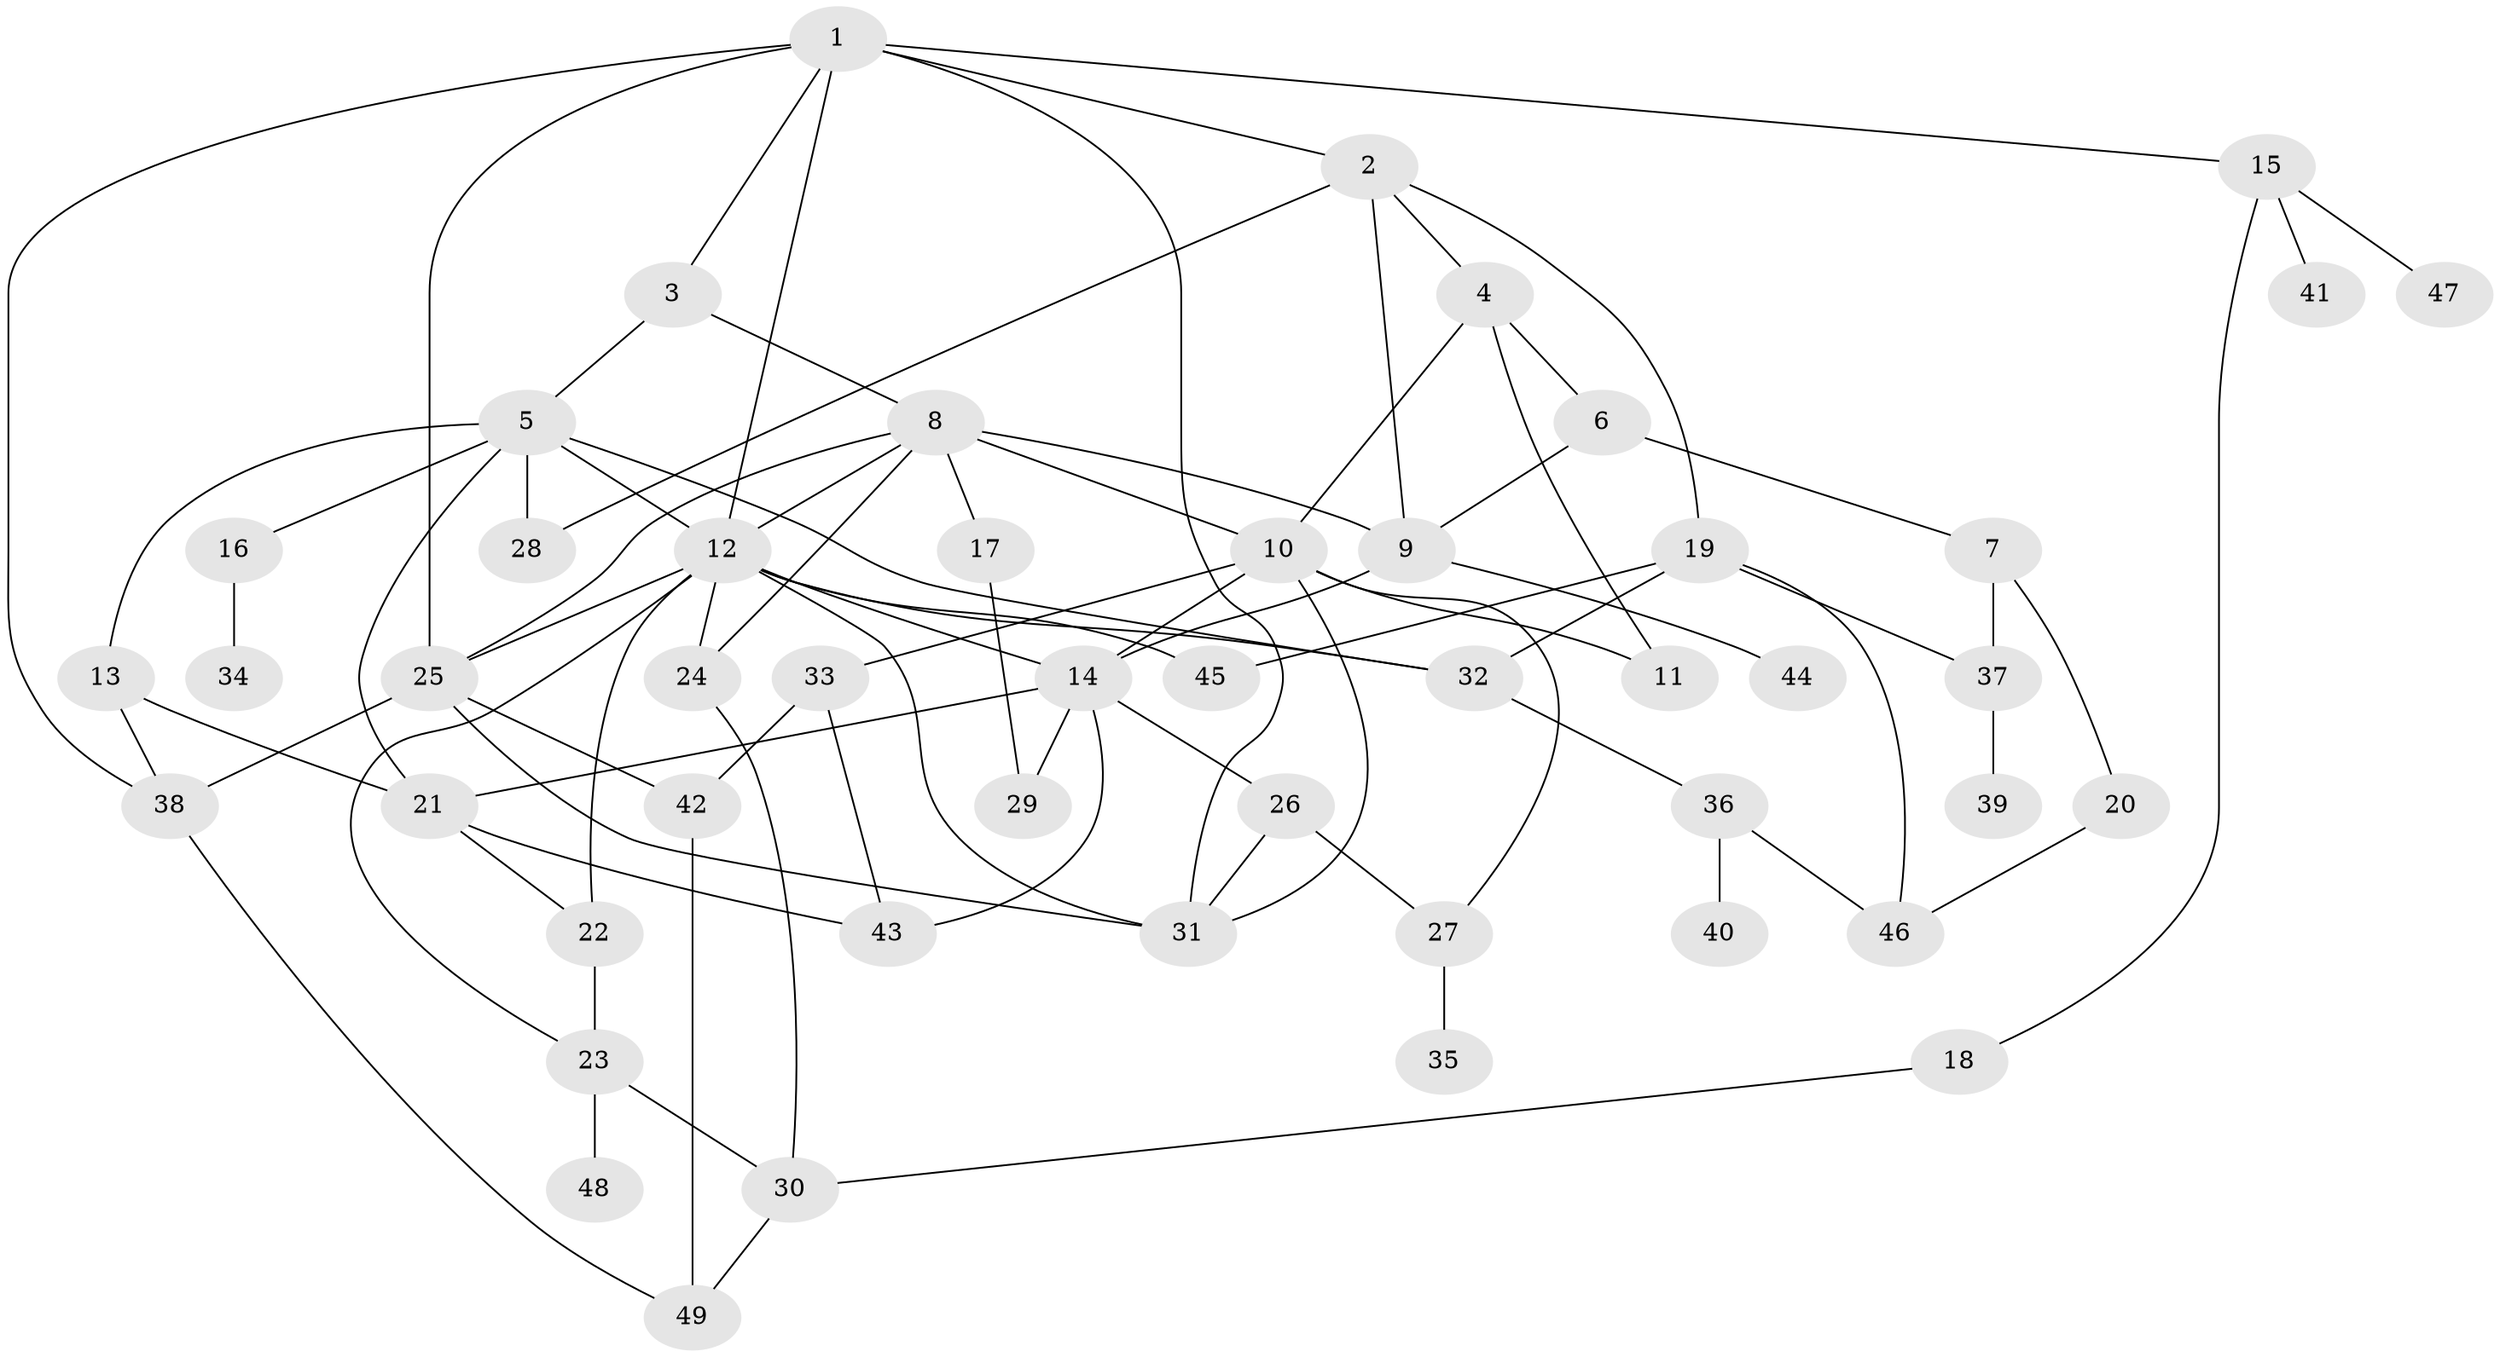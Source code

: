 // original degree distribution, {8: 0.010309278350515464, 5: 0.08247422680412371, 7: 0.030927835051546393, 3: 0.25773195876288657, 6: 0.020618556701030927, 4: 0.10309278350515463, 2: 0.30927835051546393, 1: 0.18556701030927836}
// Generated by graph-tools (version 1.1) at 2025/48/03/04/25 22:48:57]
// undirected, 49 vertices, 85 edges
graph export_dot {
  node [color=gray90,style=filled];
  1;
  2;
  3;
  4;
  5;
  6;
  7;
  8;
  9;
  10;
  11;
  12;
  13;
  14;
  15;
  16;
  17;
  18;
  19;
  20;
  21;
  22;
  23;
  24;
  25;
  26;
  27;
  28;
  29;
  30;
  31;
  32;
  33;
  34;
  35;
  36;
  37;
  38;
  39;
  40;
  41;
  42;
  43;
  44;
  45;
  46;
  47;
  48;
  49;
  1 -- 2 [weight=1.0];
  1 -- 3 [weight=1.0];
  1 -- 12 [weight=1.0];
  1 -- 15 [weight=1.0];
  1 -- 25 [weight=1.0];
  1 -- 31 [weight=1.0];
  1 -- 38 [weight=1.0];
  2 -- 4 [weight=1.0];
  2 -- 9 [weight=1.0];
  2 -- 19 [weight=1.0];
  2 -- 28 [weight=1.0];
  3 -- 5 [weight=1.0];
  3 -- 8 [weight=2.0];
  4 -- 6 [weight=1.0];
  4 -- 10 [weight=1.0];
  4 -- 11 [weight=1.0];
  5 -- 12 [weight=1.0];
  5 -- 13 [weight=1.0];
  5 -- 16 [weight=1.0];
  5 -- 21 [weight=1.0];
  5 -- 28 [weight=1.0];
  5 -- 32 [weight=1.0];
  6 -- 7 [weight=1.0];
  6 -- 9 [weight=1.0];
  7 -- 20 [weight=1.0];
  7 -- 37 [weight=1.0];
  8 -- 9 [weight=3.0];
  8 -- 10 [weight=1.0];
  8 -- 12 [weight=1.0];
  8 -- 17 [weight=1.0];
  8 -- 24 [weight=2.0];
  8 -- 25 [weight=1.0];
  9 -- 14 [weight=1.0];
  9 -- 44 [weight=1.0];
  10 -- 11 [weight=1.0];
  10 -- 14 [weight=1.0];
  10 -- 27 [weight=1.0];
  10 -- 31 [weight=1.0];
  10 -- 33 [weight=1.0];
  12 -- 14 [weight=1.0];
  12 -- 22 [weight=2.0];
  12 -- 23 [weight=1.0];
  12 -- 24 [weight=1.0];
  12 -- 25 [weight=1.0];
  12 -- 31 [weight=1.0];
  12 -- 32 [weight=1.0];
  12 -- 45 [weight=1.0];
  13 -- 21 [weight=1.0];
  13 -- 38 [weight=1.0];
  14 -- 21 [weight=1.0];
  14 -- 26 [weight=1.0];
  14 -- 29 [weight=1.0];
  14 -- 43 [weight=1.0];
  15 -- 18 [weight=1.0];
  15 -- 41 [weight=1.0];
  15 -- 47 [weight=1.0];
  16 -- 34 [weight=1.0];
  17 -- 29 [weight=1.0];
  18 -- 30 [weight=1.0];
  19 -- 32 [weight=1.0];
  19 -- 37 [weight=1.0];
  19 -- 45 [weight=1.0];
  19 -- 46 [weight=1.0];
  20 -- 46 [weight=1.0];
  21 -- 22 [weight=1.0];
  21 -- 43 [weight=1.0];
  22 -- 23 [weight=1.0];
  23 -- 30 [weight=1.0];
  23 -- 48 [weight=1.0];
  24 -- 30 [weight=1.0];
  25 -- 31 [weight=1.0];
  25 -- 38 [weight=1.0];
  25 -- 42 [weight=1.0];
  26 -- 27 [weight=1.0];
  26 -- 31 [weight=1.0];
  27 -- 35 [weight=1.0];
  30 -- 49 [weight=1.0];
  32 -- 36 [weight=1.0];
  33 -- 42 [weight=1.0];
  33 -- 43 [weight=1.0];
  36 -- 40 [weight=1.0];
  36 -- 46 [weight=1.0];
  37 -- 39 [weight=1.0];
  38 -- 49 [weight=1.0];
  42 -- 49 [weight=1.0];
}
